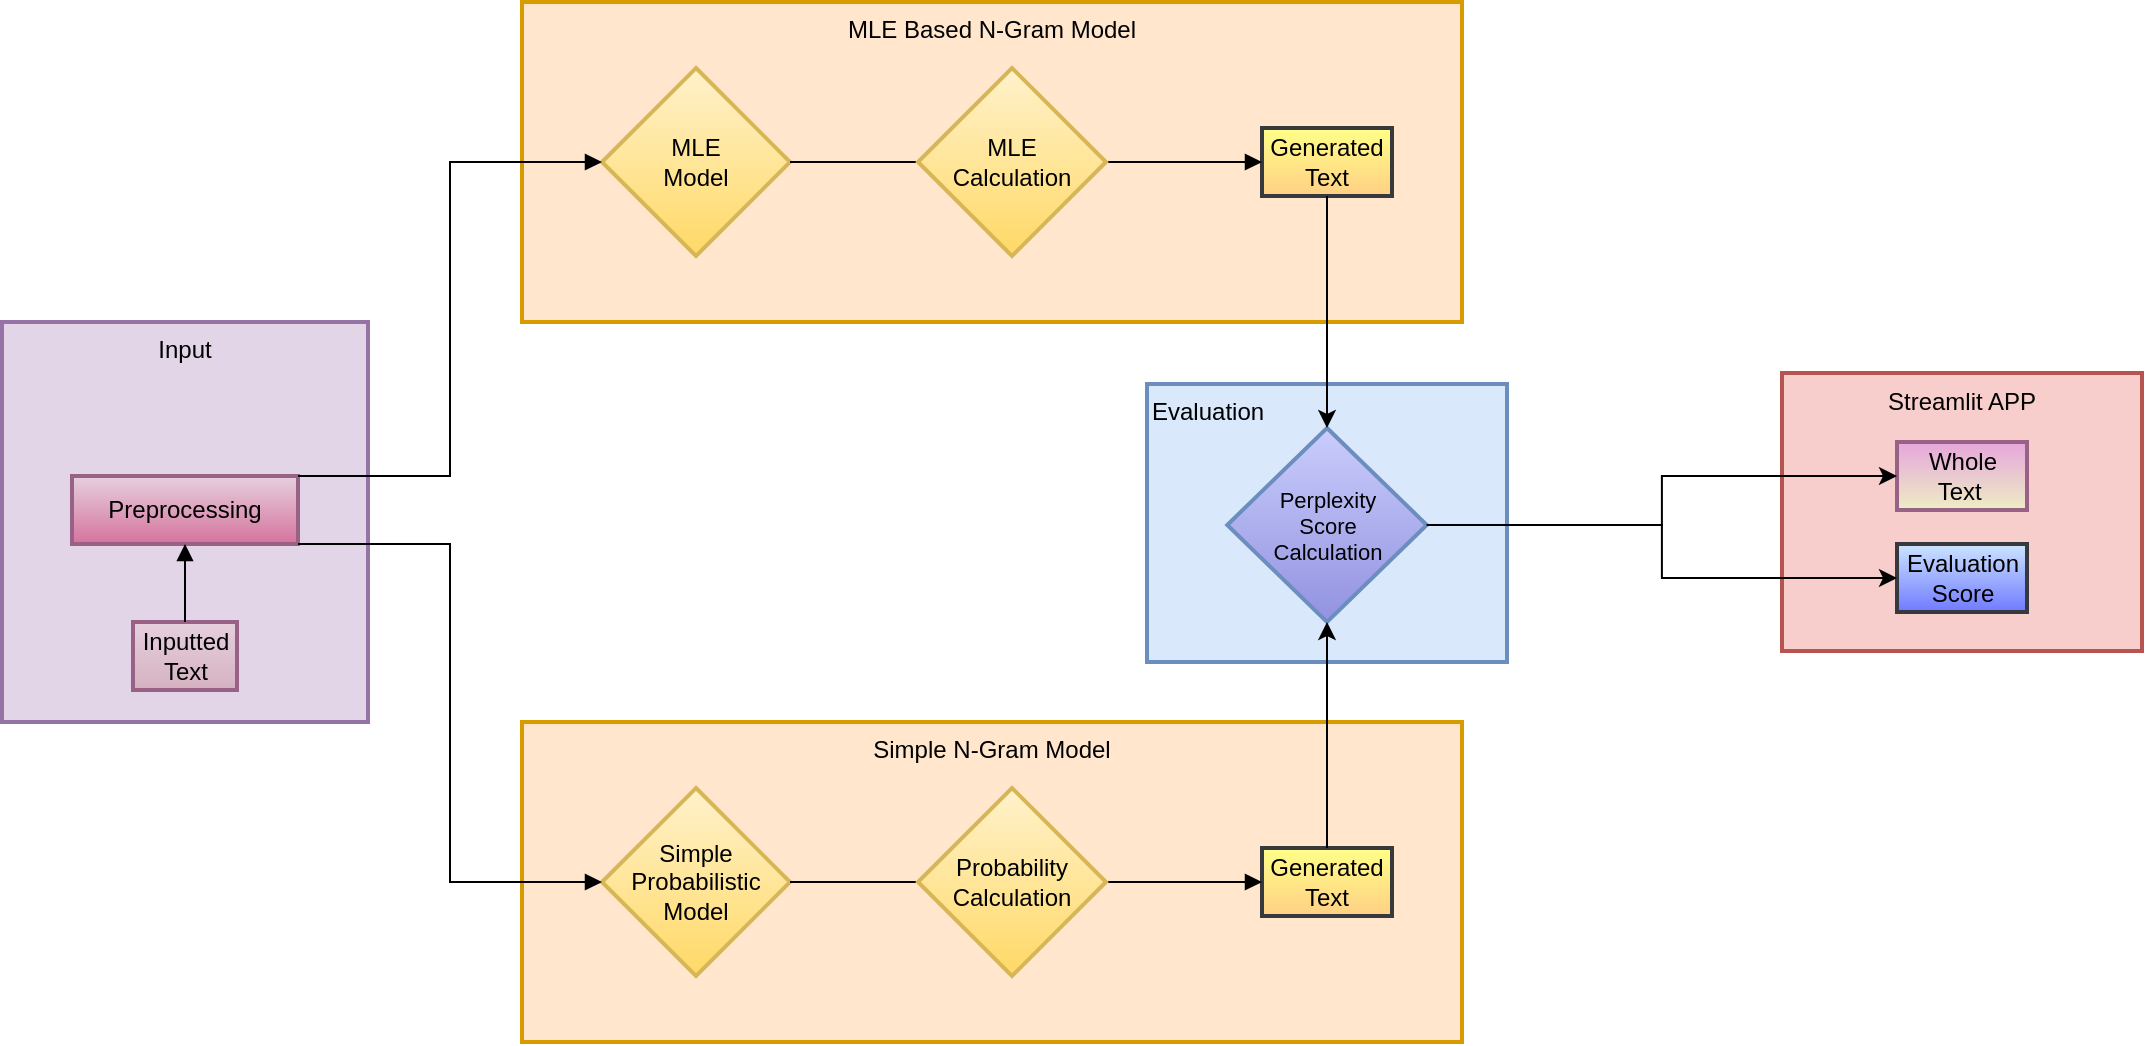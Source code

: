 <mxfile version="21.8.1" type="device">
  <diagram name="Page-1" id="PB67FGMpYqvKCQ-R_BIh">
    <mxGraphModel dx="1580" dy="588" grid="1" gridSize="10" guides="1" tooltips="1" connect="1" arrows="1" fold="1" page="1" pageScale="1" pageWidth="1169" pageHeight="827" background="#ffffff" math="0" shadow="0">
      <root>
        <mxCell id="0" />
        <mxCell id="1" parent="0" />
        <mxCell id="2" value="Simple N-Gram Model" style="whiteSpace=wrap;strokeWidth=2;verticalAlign=top;rounded=0;fillColor=#ffe6cc;strokeColor=#d79b00;" parent="1" vertex="1">
          <mxGeometry x="270" y="520" width="470" height="160" as="geometry" />
        </mxCell>
        <mxCell id="3" value="Simple Probabilistic Model" style="rhombus;strokeWidth=2;whiteSpace=wrap;rounded=0;fillColor=#fff2cc;strokeColor=#d6b656;gradientColor=#ffd966;" parent="1" vertex="1">
          <mxGeometry x="310" y="553" width="94" height="94" as="geometry" />
        </mxCell>
        <mxCell id="4" value="Generated Text" style="rounded=0;absoluteArcSize=1;arcSize=14;whiteSpace=wrap;strokeWidth=2;fillColor=#ffff88;strokeColor=#36393d;fillStyle=auto;gradientColor=#FFD085;gradientDirection=south;" parent="1" vertex="1">
          <mxGeometry x="640" y="583" width="65" height="34" as="geometry" />
        </mxCell>
        <mxCell id="5" value="Input" style="whiteSpace=wrap;strokeWidth=2;verticalAlign=top;rounded=0;shadow=0;glass=0;fillColor=#e1d5e7;strokeColor=#9673a6;" parent="1" vertex="1">
          <mxGeometry x="10" y="320" width="183" height="200" as="geometry" />
        </mxCell>
        <mxCell id="6" value="Preprocessing" style="whiteSpace=wrap;strokeWidth=2;rounded=0;shadow=0;glass=0;fillColor=#e6d0de;strokeColor=#996185;gradientColor=#d5739d;" parent="1" vertex="1">
          <mxGeometry x="45" y="397" width="113" height="34" as="geometry" />
        </mxCell>
        <mxCell id="7" value="Inputted Text" style="rounded=0;absoluteArcSize=1;arcSize=14;whiteSpace=wrap;strokeWidth=2;fillColor=#e6d0de;gradientColor=#D5B1C0;strokeColor=#996185;" parent="1" vertex="1">
          <mxGeometry x="75.5" y="470" width="52" height="34" as="geometry" />
        </mxCell>
        <mxCell id="8" value="" style="curved=1;startArrow=none;endArrow=block;entryX=0.5;entryY=1;entryDx=0;entryDy=0;exitX=0.5;exitY=0;exitDx=0;exitDy=0;rounded=0;" parent="1" source="7" target="6" edge="1">
          <mxGeometry relative="1" as="geometry">
            <Array as="points" />
            <mxPoint x="101" y="470" as="sourcePoint" />
          </mxGeometry>
        </mxCell>
        <mxCell id="9" value="" style="startArrow=none;endArrow=block;entryX=0;entryY=0.5;entryDx=0;entryDy=0;exitX=1;exitY=1;exitDx=0;exitDy=0;rounded=0;edgeStyle=elbowEdgeStyle;shadow=0;" parent="1" source="6" target="3" edge="1">
          <mxGeometry relative="1" as="geometry">
            <mxPoint x="170" y="450" as="sourcePoint" />
          </mxGeometry>
        </mxCell>
        <mxCell id="10" value="" style="curved=1;startArrow=none;endArrow=block;exitX=1;exitY=0.5;entryX=0;entryY=0.5;exitDx=0;exitDy=0;entryDx=0;entryDy=0;rounded=0;" parent="1" source="3" target="4" edge="1">
          <mxGeometry relative="1" as="geometry">
            <Array as="points" />
          </mxGeometry>
        </mxCell>
        <mxCell id="m-rMLXG2ie2AIi3rHpbk-12" value="Probability Calculation" style="rhombus;strokeWidth=2;whiteSpace=wrap;rounded=0;fillColor=#fff2cc;strokeColor=#d6b656;gradientColor=#ffd966;" vertex="1" parent="1">
          <mxGeometry x="468" y="553" width="94" height="94" as="geometry" />
        </mxCell>
        <mxCell id="m-rMLXG2ie2AIi3rHpbk-17" value="MLE Based N-Gram Model" style="whiteSpace=wrap;strokeWidth=2;verticalAlign=top;rounded=0;fillColor=#ffe6cc;strokeColor=#d79b00;" vertex="1" parent="1">
          <mxGeometry x="270" y="160" width="470" height="160" as="geometry" />
        </mxCell>
        <mxCell id="m-rMLXG2ie2AIi3rHpbk-18" value="MLE &#xa;Model" style="rhombus;strokeWidth=2;whiteSpace=wrap;rounded=0;fillColor=#fff2cc;strokeColor=#d6b656;gradientColor=#ffd966;" vertex="1" parent="1">
          <mxGeometry x="310" y="193" width="94" height="94" as="geometry" />
        </mxCell>
        <mxCell id="m-rMLXG2ie2AIi3rHpbk-19" value="Generated Text" style="rounded=0;absoluteArcSize=1;arcSize=14;whiteSpace=wrap;strokeWidth=2;fillColor=#ffff88;strokeColor=#36393d;fillStyle=auto;gradientColor=#ffd085;gradientDirection=south;" vertex="1" parent="1">
          <mxGeometry x="640" y="223" width="65" height="34" as="geometry" />
        </mxCell>
        <mxCell id="m-rMLXG2ie2AIi3rHpbk-20" value="" style="curved=1;startArrow=none;endArrow=block;exitX=1;exitY=0.5;entryX=0;entryY=0.5;exitDx=0;exitDy=0;entryDx=0;entryDy=0;rounded=0;" edge="1" parent="1" source="m-rMLXG2ie2AIi3rHpbk-18" target="m-rMLXG2ie2AIi3rHpbk-19">
          <mxGeometry relative="1" as="geometry">
            <Array as="points" />
          </mxGeometry>
        </mxCell>
        <mxCell id="m-rMLXG2ie2AIi3rHpbk-21" value="MLE &#xa;Calculation" style="rhombus;strokeWidth=2;whiteSpace=wrap;rounded=0;fillColor=#fff2cc;strokeColor=#d6b656;gradientColor=#ffd966;" vertex="1" parent="1">
          <mxGeometry x="468" y="193" width="94" height="94" as="geometry" />
        </mxCell>
        <mxCell id="m-rMLXG2ie2AIi3rHpbk-22" value="" style="startArrow=none;endArrow=block;entryX=0;entryY=0.5;entryDx=0;entryDy=0;exitX=1;exitY=0;exitDx=0;exitDy=0;rounded=0;edgeStyle=elbowEdgeStyle;shadow=0;" edge="1" parent="1" source="6" target="m-rMLXG2ie2AIi3rHpbk-18">
          <mxGeometry relative="1" as="geometry">
            <mxPoint x="168" y="441" as="sourcePoint" />
            <mxPoint x="320" y="577" as="targetPoint" />
          </mxGeometry>
        </mxCell>
        <mxCell id="m-rMLXG2ie2AIi3rHpbk-23" value="Evaluation" style="whiteSpace=wrap;strokeWidth=2;verticalAlign=top;rounded=0;align=left;fillColor=#dae8fc;strokeColor=#6c8ebf;" vertex="1" parent="1">
          <mxGeometry x="582.5" y="351" width="180" height="139" as="geometry" />
        </mxCell>
        <mxCell id="m-rMLXG2ie2AIi3rHpbk-25" value="Perplexity &#xa;Score &#xa;Calculation" style="rhombus;strokeWidth=2;whiteSpace=wrap;rounded=0;fontSize=11;fillColor=#CACDFC;gradientColor=#9292E0;strokeColor=#6c8ebf;" vertex="1" parent="1">
          <mxGeometry x="622.63" y="373" width="99.75" height="97" as="geometry" />
        </mxCell>
        <mxCell id="m-rMLXG2ie2AIi3rHpbk-28" style="edgeStyle=orthogonalEdgeStyle;orthogonalLoop=1;jettySize=auto;html=1;exitX=0.5;exitY=1;exitDx=0;exitDy=0;entryX=0.5;entryY=0;entryDx=0;entryDy=0;rounded=0;" edge="1" parent="1" source="m-rMLXG2ie2AIi3rHpbk-19" target="m-rMLXG2ie2AIi3rHpbk-25">
          <mxGeometry relative="1" as="geometry" />
        </mxCell>
        <mxCell id="m-rMLXG2ie2AIi3rHpbk-29" style="edgeStyle=orthogonalEdgeStyle;orthogonalLoop=1;jettySize=auto;html=1;exitX=0.5;exitY=0;exitDx=0;exitDy=0;entryX=0.5;entryY=1;entryDx=0;entryDy=0;rounded=0;" edge="1" parent="1" source="4" target="m-rMLXG2ie2AIi3rHpbk-25">
          <mxGeometry relative="1" as="geometry" />
        </mxCell>
        <mxCell id="m-rMLXG2ie2AIi3rHpbk-30" value="Streamlit APP" style="whiteSpace=wrap;strokeWidth=2;verticalAlign=top;rounded=0;align=center;fillColor=#f8cecc;strokeColor=#b85450;" vertex="1" parent="1">
          <mxGeometry x="900" y="345.5" width="180" height="139" as="geometry" />
        </mxCell>
        <mxCell id="m-rMLXG2ie2AIi3rHpbk-31" value="Evaluation Score" style="rounded=0;absoluteArcSize=1;arcSize=14;whiteSpace=wrap;strokeWidth=2;fillColor=#cce5ff;strokeColor=#36393d;gradientColor=#707aff;" vertex="1" parent="1">
          <mxGeometry x="957.5" y="431" width="65" height="34" as="geometry" />
        </mxCell>
        <mxCell id="m-rMLXG2ie2AIi3rHpbk-32" value="Whole &#xa;Text " style="rounded=0;absoluteArcSize=1;arcSize=14;whiteSpace=wrap;strokeWidth=2;fillColor=#E6A6DB;strokeColor=#996185;gradientColor=#ededc4;" vertex="1" parent="1">
          <mxGeometry x="957.5" y="380" width="65" height="34" as="geometry" />
        </mxCell>
        <mxCell id="m-rMLXG2ie2AIi3rHpbk-33" style="edgeStyle=orthogonalEdgeStyle;orthogonalLoop=1;jettySize=auto;html=1;exitX=1;exitY=0.5;exitDx=0;exitDy=0;entryX=0;entryY=0.5;entryDx=0;entryDy=0;rounded=0;" edge="1" parent="1" source="m-rMLXG2ie2AIi3rHpbk-25" target="m-rMLXG2ie2AIi3rHpbk-32">
          <mxGeometry relative="1" as="geometry" />
        </mxCell>
        <mxCell id="m-rMLXG2ie2AIi3rHpbk-34" style="edgeStyle=orthogonalEdgeStyle;orthogonalLoop=1;jettySize=auto;html=1;exitX=1;exitY=0.5;exitDx=0;exitDy=0;entryX=0;entryY=0.5;entryDx=0;entryDy=0;rounded=0;" edge="1" parent="1" source="m-rMLXG2ie2AIi3rHpbk-25" target="m-rMLXG2ie2AIi3rHpbk-31">
          <mxGeometry relative="1" as="geometry" />
        </mxCell>
      </root>
    </mxGraphModel>
  </diagram>
</mxfile>
